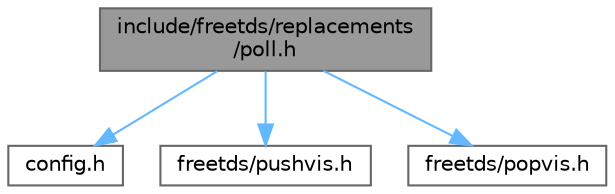 digraph "include/freetds/replacements/poll.h"
{
 // LATEX_PDF_SIZE
  bgcolor="transparent";
  edge [fontname=Helvetica,fontsize=10,labelfontname=Helvetica,labelfontsize=10];
  node [fontname=Helvetica,fontsize=10,shape=box,height=0.2,width=0.4];
  Node1 [id="Node000001",label="include/freetds/replacements\l/poll.h",height=0.2,width=0.4,color="gray40", fillcolor="grey60", style="filled", fontcolor="black",tooltip="Provide poll call where missing."];
  Node1 -> Node2 [id="edge1_Node000001_Node000002",color="steelblue1",style="solid",tooltip=" "];
  Node2 [id="Node000002",label="config.h",height=0.2,width=0.4,color="grey40", fillcolor="white", style="filled",URL="$a00521_source.html",tooltip=" "];
  Node1 -> Node3 [id="edge2_Node000001_Node000003",color="steelblue1",style="solid",tooltip=" "];
  Node3 [id="Node000003",label="freetds/pushvis.h",height=0.2,width=0.4,color="grey40", fillcolor="white", style="filled",URL="$a00413_source.html",tooltip=" "];
  Node1 -> Node4 [id="edge3_Node000001_Node000004",color="steelblue1",style="solid",tooltip=" "];
  Node4 [id="Node000004",label="freetds/popvis.h",height=0.2,width=0.4,color="grey40", fillcolor="white", style="filled",URL="$a00407_source.html",tooltip=" "];
}
